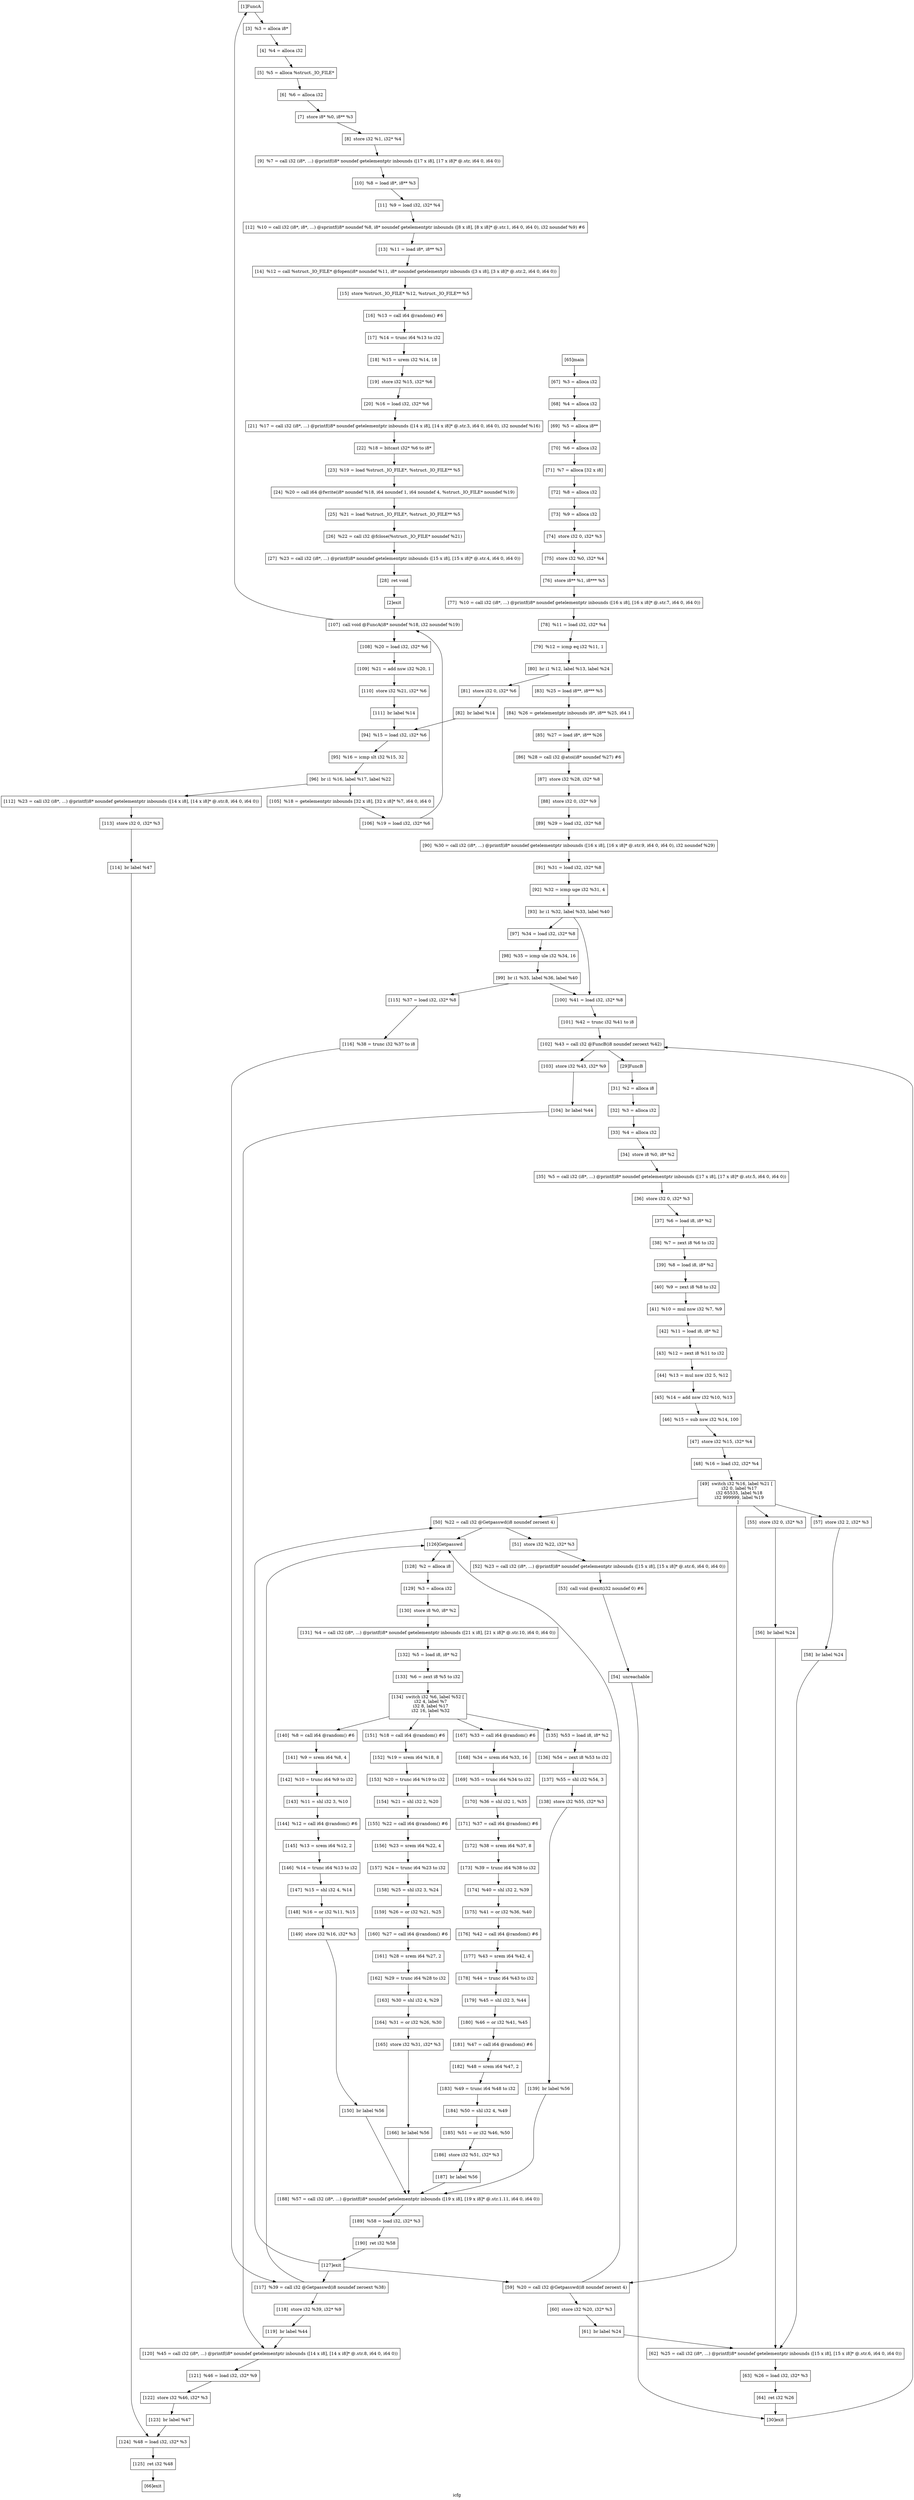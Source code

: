 digraph "icfg"{
	label="icfg";


	// Define the nodes
	N1 [shape=rectangle, color=black,label="[1]FuncA"];
	N2 [shape=rectangle, color=black,label="[2]exit"];
	N3 [shape=rectangle, color=black,label="[3]  %3 = alloca i8*"];
	N4 [shape=rectangle, color=black,label="[4]  %4 = alloca i32"];
	N5 [shape=rectangle, color=black,label="[5]  %5 = alloca %struct._IO_FILE*"];
	N6 [shape=rectangle, color=black,label="[6]  %6 = alloca i32"];
	N7 [shape=rectangle, color=black,label="[7]  store i8* %0, i8** %3"];
	N8 [shape=rectangle, color=black,label="[8]  store i32 %1, i32* %4"];
	N9 [shape=rectangle, color=black,label="[9]  %7 = call i32 (i8*, ...) @printf(i8* noundef getelementptr inbounds ([17 x i8], [17 x i8]* @.str, i64 0, i64 0))"];
	N10 [shape=rectangle, color=black,label="[10]  %8 = load i8*, i8** %3"];
	N11 [shape=rectangle, color=black,label="[11]  %9 = load i32, i32* %4"];
	N12 [shape=rectangle, color=black,label="[12]  %10 = call i32 (i8*, i8*, ...) @sprintf(i8* noundef %8, i8* noundef getelementptr inbounds ([8 x i8], [8 x i8]* @.str.1, i64 0, i64 0), i32 noundef %9) #6"];
	N13 [shape=rectangle, color=black,label="[13]  %11 = load i8*, i8** %3"];
	N14 [shape=rectangle, color=black,label="[14]  %12 = call %struct._IO_FILE* @fopen(i8* noundef %11, i8* noundef getelementptr inbounds ([3 x i8], [3 x i8]* @.str.2, i64 0, i64 0))"];
	N15 [shape=rectangle, color=black,label="[15]  store %struct._IO_FILE* %12, %struct._IO_FILE** %5"];
	N16 [shape=rectangle, color=black,label="[16]  %13 = call i64 @random() #6"];
	N17 [shape=rectangle, color=black,label="[17]  %14 = trunc i64 %13 to i32"];
	N18 [shape=rectangle, color=black,label="[18]  %15 = urem i32 %14, 18"];
	N19 [shape=rectangle, color=black,label="[19]  store i32 %15, i32* %6"];
	N20 [shape=rectangle, color=black,label="[20]  %16 = load i32, i32* %6"];
	N21 [shape=rectangle, color=black,label="[21]  %17 = call i32 (i8*, ...) @printf(i8* noundef getelementptr inbounds ([14 x i8], [14 x i8]* @.str.3, i64 0, i64 0), i32 noundef %16)"];
	N22 [shape=rectangle, color=black,label="[22]  %18 = bitcast i32* %6 to i8*"];
	N23 [shape=rectangle, color=black,label="[23]  %19 = load %struct._IO_FILE*, %struct._IO_FILE** %5"];
	N24 [shape=rectangle, color=black,label="[24]  %20 = call i64 @fwrite(i8* noundef %18, i64 noundef 1, i64 noundef 4, %struct._IO_FILE* noundef %19)"];
	N25 [shape=rectangle, color=black,label="[25]  %21 = load %struct._IO_FILE*, %struct._IO_FILE** %5"];
	N26 [shape=rectangle, color=black,label="[26]  %22 = call i32 @fclose(%struct._IO_FILE* noundef %21)"];
	N27 [shape=rectangle, color=black,label="[27]  %23 = call i32 (i8*, ...) @printf(i8* noundef getelementptr inbounds ([15 x i8], [15 x i8]* @.str.4, i64 0, i64 0))"];
	N28 [shape=rectangle, color=black,label="[28]  ret void"];
	N29 [shape=rectangle, color=black,label="[29]FuncB"];
	N30 [shape=rectangle, color=black,label="[30]exit"];
	N31 [shape=rectangle, color=black,label="[31]  %2 = alloca i8"];
	N32 [shape=rectangle, color=black,label="[32]  %3 = alloca i32"];
	N33 [shape=rectangle, color=black,label="[33]  %4 = alloca i32"];
	N34 [shape=rectangle, color=black,label="[34]  store i8 %0, i8* %2"];
	N35 [shape=rectangle, color=black,label="[35]  %5 = call i32 (i8*, ...) @printf(i8* noundef getelementptr inbounds ([17 x i8], [17 x i8]* @.str.5, i64 0, i64 0))"];
	N36 [shape=rectangle, color=black,label="[36]  store i32 0, i32* %3"];
	N37 [shape=rectangle, color=black,label="[37]  %6 = load i8, i8* %2"];
	N38 [shape=rectangle, color=black,label="[38]  %7 = zext i8 %6 to i32"];
	N39 [shape=rectangle, color=black,label="[39]  %8 = load i8, i8* %2"];
	N40 [shape=rectangle, color=black,label="[40]  %9 = zext i8 %8 to i32"];
	N41 [shape=rectangle, color=black,label="[41]  %10 = mul nsw i32 %7, %9"];
	N42 [shape=rectangle, color=black,label="[42]  %11 = load i8, i8* %2"];
	N43 [shape=rectangle, color=black,label="[43]  %12 = zext i8 %11 to i32"];
	N44 [shape=rectangle, color=black,label="[44]  %13 = mul nsw i32 5, %12"];
	N45 [shape=rectangle, color=black,label="[45]  %14 = add nsw i32 %10, %13"];
	N46 [shape=rectangle, color=black,label="[46]  %15 = sub nsw i32 %14, 100"];
	N47 [shape=rectangle, color=black,label="[47]  store i32 %15, i32* %4"];
	N48 [shape=rectangle, color=black,label="[48]  %16 = load i32, i32* %4"];
	N49 [shape=rectangle, color=black,label="[49]  switch i32 %16, label %21 [
    i32 0, label %17
    i32 65535, label %18
    i32 999999, label %19
  ]"];
	N50 [shape=rectangle, color=black,label="[50]  %22 = call i32 @Getpasswd(i8 noundef zeroext 4)"];
	N51 [shape=rectangle, color=black,label="[51]  store i32 %22, i32* %3"];
	N52 [shape=rectangle, color=black,label="[52]  %23 = call i32 (i8*, ...) @printf(i8* noundef getelementptr inbounds ([15 x i8], [15 x i8]* @.str.6, i64 0, i64 0))"];
	N53 [shape=rectangle, color=black,label="[53]  call void @exit(i32 noundef 0) #6"];
	N54 [shape=rectangle, color=black,label="[54]  unreachable"];
	N55 [shape=rectangle, color=black,label="[55]  store i32 0, i32* %3"];
	N56 [shape=rectangle, color=black,label="[56]  br label %24"];
	N57 [shape=rectangle, color=black,label="[57]  store i32 2, i32* %3"];
	N58 [shape=rectangle, color=black,label="[58]  br label %24"];
	N59 [shape=rectangle, color=black,label="[59]  %20 = call i32 @Getpasswd(i8 noundef zeroext 4)"];
	N60 [shape=rectangle, color=black,label="[60]  store i32 %20, i32* %3"];
	N61 [shape=rectangle, color=black,label="[61]  br label %24"];
	N62 [shape=rectangle, color=black,label="[62]  %25 = call i32 (i8*, ...) @printf(i8* noundef getelementptr inbounds ([15 x i8], [15 x i8]* @.str.6, i64 0, i64 0))"];
	N63 [shape=rectangle, color=black,label="[63]  %26 = load i32, i32* %3"];
	N64 [shape=rectangle, color=black,label="[64]  ret i32 %26"];
	N65 [shape=rectangle, color=black,label="[65]main"];
	N66 [shape=rectangle, color=black,label="[66]exit"];
	N67 [shape=rectangle, color=black,label="[67]  %3 = alloca i32"];
	N68 [shape=rectangle, color=black,label="[68]  %4 = alloca i32"];
	N69 [shape=rectangle, color=black,label="[69]  %5 = alloca i8**"];
	N70 [shape=rectangle, color=black,label="[70]  %6 = alloca i32"];
	N71 [shape=rectangle, color=black,label="[71]  %7 = alloca [32 x i8]"];
	N72 [shape=rectangle, color=black,label="[72]  %8 = alloca i32"];
	N73 [shape=rectangle, color=black,label="[73]  %9 = alloca i32"];
	N74 [shape=rectangle, color=black,label="[74]  store i32 0, i32* %3"];
	N75 [shape=rectangle, color=black,label="[75]  store i32 %0, i32* %4"];
	N76 [shape=rectangle, color=black,label="[76]  store i8** %1, i8*** %5"];
	N77 [shape=rectangle, color=black,label="[77]  %10 = call i32 (i8*, ...) @printf(i8* noundef getelementptr inbounds ([16 x i8], [16 x i8]* @.str.7, i64 0, i64 0))"];
	N78 [shape=rectangle, color=black,label="[78]  %11 = load i32, i32* %4"];
	N79 [shape=rectangle, color=black,label="[79]  %12 = icmp eq i32 %11, 1"];
	N80 [shape=rectangle, color=black,label="[80]  br i1 %12, label %13, label %24"];
	N81 [shape=rectangle, color=black,label="[81]  store i32 0, i32* %6"];
	N82 [shape=rectangle, color=black,label="[82]  br label %14"];
	N83 [shape=rectangle, color=black,label="[83]  %25 = load i8**, i8*** %5"];
	N84 [shape=rectangle, color=black,label="[84]  %26 = getelementptr inbounds i8*, i8** %25, i64 1"];
	N85 [shape=rectangle, color=black,label="[85]  %27 = load i8*, i8** %26"];
	N86 [shape=rectangle, color=black,label="[86]  %28 = call i32 @atoi(i8* noundef %27) #6"];
	N87 [shape=rectangle, color=black,label="[87]  store i32 %28, i32* %8"];
	N88 [shape=rectangle, color=black,label="[88]  store i32 0, i32* %9"];
	N89 [shape=rectangle, color=black,label="[89]  %29 = load i32, i32* %8"];
	N90 [shape=rectangle, color=black,label="[90]  %30 = call i32 (i8*, ...) @printf(i8* noundef getelementptr inbounds ([16 x i8], [16 x i8]* @.str.9, i64 0, i64 0), i32 noundef %29)"];
	N91 [shape=rectangle, color=black,label="[91]  %31 = load i32, i32* %8"];
	N92 [shape=rectangle, color=black,label="[92]  %32 = icmp uge i32 %31, 4"];
	N93 [shape=rectangle, color=black,label="[93]  br i1 %32, label %33, label %40"];
	N94 [shape=rectangle, color=black,label="[94]  %15 = load i32, i32* %6"];
	N95 [shape=rectangle, color=black,label="[95]  %16 = icmp slt i32 %15, 32"];
	N96 [shape=rectangle, color=black,label="[96]  br i1 %16, label %17, label %22"];
	N97 [shape=rectangle, color=black,label="[97]  %34 = load i32, i32* %8"];
	N98 [shape=rectangle, color=black,label="[98]  %35 = icmp ule i32 %34, 16"];
	N99 [shape=rectangle, color=black,label="[99]  br i1 %35, label %36, label %40"];
	N100 [shape=rectangle, color=black,label="[100]  %41 = load i32, i32* %8"];
	N101 [shape=rectangle, color=black,label="[101]  %42 = trunc i32 %41 to i8"];
	N102 [shape=rectangle, color=black,label="[102]  %43 = call i32 @FuncB(i8 noundef zeroext %42)"];
	N103 [shape=rectangle, color=black,label="[103]  store i32 %43, i32* %9"];
	N104 [shape=rectangle, color=black,label="[104]  br label %44"];
	N105 [shape=rectangle, color=black,label="[105]  %18 = getelementptr inbounds [32 x i8], [32 x i8]* %7, i64 0, i64 0"];
	N106 [shape=rectangle, color=black,label="[106]  %19 = load i32, i32* %6"];
	N107 [shape=rectangle, color=black,label="[107]  call void @FuncA(i8* noundef %18, i32 noundef %19)"];
	N108 [shape=rectangle, color=black,label="[108]  %20 = load i32, i32* %6"];
	N109 [shape=rectangle, color=black,label="[109]  %21 = add nsw i32 %20, 1"];
	N110 [shape=rectangle, color=black,label="[110]  store i32 %21, i32* %6"];
	N111 [shape=rectangle, color=black,label="[111]  br label %14"];
	N112 [shape=rectangle, color=black,label="[112]  %23 = call i32 (i8*, ...) @printf(i8* noundef getelementptr inbounds ([14 x i8], [14 x i8]* @.str.8, i64 0, i64 0))"];
	N113 [shape=rectangle, color=black,label="[113]  store i32 0, i32* %3"];
	N114 [shape=rectangle, color=black,label="[114]  br label %47"];
	N115 [shape=rectangle, color=black,label="[115]  %37 = load i32, i32* %8"];
	N116 [shape=rectangle, color=black,label="[116]  %38 = trunc i32 %37 to i8"];
	N117 [shape=rectangle, color=black,label="[117]  %39 = call i32 @Getpasswd(i8 noundef zeroext %38)"];
	N118 [shape=rectangle, color=black,label="[118]  store i32 %39, i32* %9"];
	N119 [shape=rectangle, color=black,label="[119]  br label %44"];
	N120 [shape=rectangle, color=black,label="[120]  %45 = call i32 (i8*, ...) @printf(i8* noundef getelementptr inbounds ([14 x i8], [14 x i8]* @.str.8, i64 0, i64 0))"];
	N121 [shape=rectangle, color=black,label="[121]  %46 = load i32, i32* %9"];
	N122 [shape=rectangle, color=black,label="[122]  store i32 %46, i32* %3"];
	N123 [shape=rectangle, color=black,label="[123]  br label %47"];
	N124 [shape=rectangle, color=black,label="[124]  %48 = load i32, i32* %3"];
	N125 [shape=rectangle, color=black,label="[125]  ret i32 %48"];
	N126 [shape=rectangle, color=black,label="[126]Getpasswd"];
	N127 [shape=rectangle, color=black,label="[127]exit"];
	N128 [shape=rectangle, color=black,label="[128]  %2 = alloca i8"];
	N129 [shape=rectangle, color=black,label="[129]  %3 = alloca i32"];
	N130 [shape=rectangle, color=black,label="[130]  store i8 %0, i8* %2"];
	N131 [shape=rectangle, color=black,label="[131]  %4 = call i32 (i8*, ...) @printf(i8* noundef getelementptr inbounds ([21 x i8], [21 x i8]* @.str.10, i64 0, i64 0))"];
	N132 [shape=rectangle, color=black,label="[132]  %5 = load i8, i8* %2"];
	N133 [shape=rectangle, color=black,label="[133]  %6 = zext i8 %5 to i32"];
	N134 [shape=rectangle, color=black,label="[134]  switch i32 %6, label %52 [
    i32 4, label %7
    i32 8, label %17
    i32 16, label %32
  ]"];
	N135 [shape=rectangle, color=black,label="[135]  %53 = load i8, i8* %2"];
	N136 [shape=rectangle, color=black,label="[136]  %54 = zext i8 %53 to i32"];
	N137 [shape=rectangle, color=black,label="[137]  %55 = shl i32 %54, 3"];
	N138 [shape=rectangle, color=black,label="[138]  store i32 %55, i32* %3"];
	N139 [shape=rectangle, color=black,label="[139]  br label %56"];
	N140 [shape=rectangle, color=black,label="[140]  %8 = call i64 @random() #6"];
	N141 [shape=rectangle, color=black,label="[141]  %9 = srem i64 %8, 4"];
	N142 [shape=rectangle, color=black,label="[142]  %10 = trunc i64 %9 to i32"];
	N143 [shape=rectangle, color=black,label="[143]  %11 = shl i32 3, %10"];
	N144 [shape=rectangle, color=black,label="[144]  %12 = call i64 @random() #6"];
	N145 [shape=rectangle, color=black,label="[145]  %13 = srem i64 %12, 2"];
	N146 [shape=rectangle, color=black,label="[146]  %14 = trunc i64 %13 to i32"];
	N147 [shape=rectangle, color=black,label="[147]  %15 = shl i32 4, %14"];
	N148 [shape=rectangle, color=black,label="[148]  %16 = or i32 %11, %15"];
	N149 [shape=rectangle, color=black,label="[149]  store i32 %16, i32* %3"];
	N150 [shape=rectangle, color=black,label="[150]  br label %56"];
	N151 [shape=rectangle, color=black,label="[151]  %18 = call i64 @random() #6"];
	N152 [shape=rectangle, color=black,label="[152]  %19 = srem i64 %18, 8"];
	N153 [shape=rectangle, color=black,label="[153]  %20 = trunc i64 %19 to i32"];
	N154 [shape=rectangle, color=black,label="[154]  %21 = shl i32 2, %20"];
	N155 [shape=rectangle, color=black,label="[155]  %22 = call i64 @random() #6"];
	N156 [shape=rectangle, color=black,label="[156]  %23 = srem i64 %22, 4"];
	N157 [shape=rectangle, color=black,label="[157]  %24 = trunc i64 %23 to i32"];
	N158 [shape=rectangle, color=black,label="[158]  %25 = shl i32 3, %24"];
	N159 [shape=rectangle, color=black,label="[159]  %26 = or i32 %21, %25"];
	N160 [shape=rectangle, color=black,label="[160]  %27 = call i64 @random() #6"];
	N161 [shape=rectangle, color=black,label="[161]  %28 = srem i64 %27, 2"];
	N162 [shape=rectangle, color=black,label="[162]  %29 = trunc i64 %28 to i32"];
	N163 [shape=rectangle, color=black,label="[163]  %30 = shl i32 4, %29"];
	N164 [shape=rectangle, color=black,label="[164]  %31 = or i32 %26, %30"];
	N165 [shape=rectangle, color=black,label="[165]  store i32 %31, i32* %3"];
	N166 [shape=rectangle, color=black,label="[166]  br label %56"];
	N167 [shape=rectangle, color=black,label="[167]  %33 = call i64 @random() #6"];
	N168 [shape=rectangle, color=black,label="[168]  %34 = srem i64 %33, 16"];
	N169 [shape=rectangle, color=black,label="[169]  %35 = trunc i64 %34 to i32"];
	N170 [shape=rectangle, color=black,label="[170]  %36 = shl i32 1, %35"];
	N171 [shape=rectangle, color=black,label="[171]  %37 = call i64 @random() #6"];
	N172 [shape=rectangle, color=black,label="[172]  %38 = srem i64 %37, 8"];
	N173 [shape=rectangle, color=black,label="[173]  %39 = trunc i64 %38 to i32"];
	N174 [shape=rectangle, color=black,label="[174]  %40 = shl i32 2, %39"];
	N175 [shape=rectangle, color=black,label="[175]  %41 = or i32 %36, %40"];
	N176 [shape=rectangle, color=black,label="[176]  %42 = call i64 @random() #6"];
	N177 [shape=rectangle, color=black,label="[177]  %43 = srem i64 %42, 4"];
	N178 [shape=rectangle, color=black,label="[178]  %44 = trunc i64 %43 to i32"];
	N179 [shape=rectangle, color=black,label="[179]  %45 = shl i32 3, %44"];
	N180 [shape=rectangle, color=black,label="[180]  %46 = or i32 %41, %45"];
	N181 [shape=rectangle, color=black,label="[181]  %47 = call i64 @random() #6"];
	N182 [shape=rectangle, color=black,label="[182]  %48 = srem i64 %47, 2"];
	N183 [shape=rectangle, color=black,label="[183]  %49 = trunc i64 %48 to i32"];
	N184 [shape=rectangle, color=black,label="[184]  %50 = shl i32 4, %49"];
	N185 [shape=rectangle, color=black,label="[185]  %51 = or i32 %46, %50"];
	N186 [shape=rectangle, color=black,label="[186]  store i32 %51, i32* %3"];
	N187 [shape=rectangle, color=black,label="[187]  br label %56"];
	N188 [shape=rectangle, color=black,label="[188]  %57 = call i32 (i8*, ...) @printf(i8* noundef getelementptr inbounds ([19 x i8], [19 x i8]* @.str.1.11, i64 0, i64 0))"];
	N189 [shape=rectangle, color=black,label="[189]  %58 = load i32, i32* %3"];
	N190 [shape=rectangle, color=black,label="[190]  ret i32 %58"];


	// Define the edges
	N1 -> N3[color=black,label=""];
	N2 -> N107[color=black,label=""];
	N3 -> N4[color=black,label=""];
	N4 -> N5[color=black,label=""];
	N5 -> N6[color=black,label=""];
	N6 -> N7[color=black,label=""];
	N7 -> N8[color=black,label=""];
	N8 -> N9[color=black,label=""];
	N9 -> N10[color=black,label=""];
	N10 -> N11[color=black,label=""];
	N11 -> N12[color=black,label=""];
	N12 -> N13[color=black,label=""];
	N13 -> N14[color=black,label=""];
	N14 -> N15[color=black,label=""];
	N15 -> N16[color=black,label=""];
	N16 -> N17[color=black,label=""];
	N17 -> N18[color=black,label=""];
	N18 -> N19[color=black,label=""];
	N19 -> N20[color=black,label=""];
	N20 -> N21[color=black,label=""];
	N21 -> N22[color=black,label=""];
	N22 -> N23[color=black,label=""];
	N23 -> N24[color=black,label=""];
	N24 -> N25[color=black,label=""];
	N25 -> N26[color=black,label=""];
	N26 -> N27[color=black,label=""];
	N27 -> N28[color=black,label=""];
	N28 -> N2[color=black,label=""];
	N29 -> N31[color=black,label=""];
	N30 -> N102[color=black,label=""];
	N31 -> N32[color=black,label=""];
	N32 -> N33[color=black,label=""];
	N33 -> N34[color=black,label=""];
	N34 -> N35[color=black,label=""];
	N35 -> N36[color=black,label=""];
	N36 -> N37[color=black,label=""];
	N37 -> N38[color=black,label=""];
	N38 -> N39[color=black,label=""];
	N39 -> N40[color=black,label=""];
	N40 -> N41[color=black,label=""];
	N41 -> N42[color=black,label=""];
	N42 -> N43[color=black,label=""];
	N43 -> N44[color=black,label=""];
	N44 -> N45[color=black,label=""];
	N45 -> N46[color=black,label=""];
	N46 -> N47[color=black,label=""];
	N47 -> N48[color=black,label=""];
	N48 -> N49[color=black,label=""];
	N49 -> N50[color=black,label=""];
	N49 -> N55[color=black,label=""];
	N49 -> N57[color=black,label=""];
	N49 -> N59[color=black,label=""];
	N50 -> N51[color=black,label=""];
	N50 -> N126[color=black,label=""];
	N51 -> N52[color=black,label=""];
	N52 -> N53[color=black,label=""];
	N53 -> N54[color=black,label=""];
	N54 -> N30[color=black,label=""];
	N55 -> N56[color=black,label=""];
	N56 -> N62[color=black,label=""];
	N57 -> N58[color=black,label=""];
	N58 -> N62[color=black,label=""];
	N59 -> N60[color=black,label=""];
	N59 -> N126[color=black,label=""];
	N60 -> N61[color=black,label=""];
	N61 -> N62[color=black,label=""];
	N62 -> N63[color=black,label=""];
	N63 -> N64[color=black,label=""];
	N64 -> N30[color=black,label=""];
	N65 -> N67[color=black,label=""];
	N67 -> N68[color=black,label=""];
	N68 -> N69[color=black,label=""];
	N69 -> N70[color=black,label=""];
	N70 -> N71[color=black,label=""];
	N71 -> N72[color=black,label=""];
	N72 -> N73[color=black,label=""];
	N73 -> N74[color=black,label=""];
	N74 -> N75[color=black,label=""];
	N75 -> N76[color=black,label=""];
	N76 -> N77[color=black,label=""];
	N77 -> N78[color=black,label=""];
	N78 -> N79[color=black,label=""];
	N79 -> N80[color=black,label=""];
	N80 -> N81[color=black,label=""];
	N80 -> N83[color=black,label=""];
	N81 -> N82[color=black,label=""];
	N82 -> N94[color=black,label=""];
	N83 -> N84[color=black,label=""];
	N84 -> N85[color=black,label=""];
	N85 -> N86[color=black,label=""];
	N86 -> N87[color=black,label=""];
	N87 -> N88[color=black,label=""];
	N88 -> N89[color=black,label=""];
	N89 -> N90[color=black,label=""];
	N90 -> N91[color=black,label=""];
	N91 -> N92[color=black,label=""];
	N92 -> N93[color=black,label=""];
	N93 -> N97[color=black,label=""];
	N93 -> N100[color=black,label=""];
	N94 -> N95[color=black,label=""];
	N95 -> N96[color=black,label=""];
	N96 -> N105[color=black,label=""];
	N96 -> N112[color=black,label=""];
	N97 -> N98[color=black,label=""];
	N98 -> N99[color=black,label=""];
	N99 -> N100[color=black,label=""];
	N99 -> N115[color=black,label=""];
	N100 -> N101[color=black,label=""];
	N101 -> N102[color=black,label=""];
	N102 -> N29[color=black,label=""];
	N102 -> N103[color=black,label=""];
	N103 -> N104[color=black,label=""];
	N104 -> N120[color=black,label=""];
	N105 -> N106[color=black,label=""];
	N106 -> N107[color=black,label=""];
	N107 -> N1[color=black,label=""];
	N107 -> N108[color=black,label=""];
	N108 -> N109[color=black,label=""];
	N109 -> N110[color=black,label=""];
	N110 -> N111[color=black,label=""];
	N111 -> N94[color=black,label=""];
	N112 -> N113[color=black,label=""];
	N113 -> N114[color=black,label=""];
	N114 -> N124[color=black,label=""];
	N115 -> N116[color=black,label=""];
	N116 -> N117[color=black,label=""];
	N117 -> N118[color=black,label=""];
	N117 -> N126[color=black,label=""];
	N118 -> N119[color=black,label=""];
	N119 -> N120[color=black,label=""];
	N120 -> N121[color=black,label=""];
	N121 -> N122[color=black,label=""];
	N122 -> N123[color=black,label=""];
	N123 -> N124[color=black,label=""];
	N124 -> N125[color=black,label=""];
	N125 -> N66[color=black,label=""];
	N126 -> N128[color=black,label=""];
	N127 -> N50[color=black,label=""];
	N127 -> N59[color=black,label=""];
	N127 -> N117[color=black,label=""];
	N128 -> N129[color=black,label=""];
	N129 -> N130[color=black,label=""];
	N130 -> N131[color=black,label=""];
	N131 -> N132[color=black,label=""];
	N132 -> N133[color=black,label=""];
	N133 -> N134[color=black,label=""];
	N134 -> N135[color=black,label=""];
	N134 -> N140[color=black,label=""];
	N134 -> N151[color=black,label=""];
	N134 -> N167[color=black,label=""];
	N135 -> N136[color=black,label=""];
	N136 -> N137[color=black,label=""];
	N137 -> N138[color=black,label=""];
	N138 -> N139[color=black,label=""];
	N139 -> N188[color=black,label=""];
	N140 -> N141[color=black,label=""];
	N141 -> N142[color=black,label=""];
	N142 -> N143[color=black,label=""];
	N143 -> N144[color=black,label=""];
	N144 -> N145[color=black,label=""];
	N145 -> N146[color=black,label=""];
	N146 -> N147[color=black,label=""];
	N147 -> N148[color=black,label=""];
	N148 -> N149[color=black,label=""];
	N149 -> N150[color=black,label=""];
	N150 -> N188[color=black,label=""];
	N151 -> N152[color=black,label=""];
	N152 -> N153[color=black,label=""];
	N153 -> N154[color=black,label=""];
	N154 -> N155[color=black,label=""];
	N155 -> N156[color=black,label=""];
	N156 -> N157[color=black,label=""];
	N157 -> N158[color=black,label=""];
	N158 -> N159[color=black,label=""];
	N159 -> N160[color=black,label=""];
	N160 -> N161[color=black,label=""];
	N161 -> N162[color=black,label=""];
	N162 -> N163[color=black,label=""];
	N163 -> N164[color=black,label=""];
	N164 -> N165[color=black,label=""];
	N165 -> N166[color=black,label=""];
	N166 -> N188[color=black,label=""];
	N167 -> N168[color=black,label=""];
	N168 -> N169[color=black,label=""];
	N169 -> N170[color=black,label=""];
	N170 -> N171[color=black,label=""];
	N171 -> N172[color=black,label=""];
	N172 -> N173[color=black,label=""];
	N173 -> N174[color=black,label=""];
	N174 -> N175[color=black,label=""];
	N175 -> N176[color=black,label=""];
	N176 -> N177[color=black,label=""];
	N177 -> N178[color=black,label=""];
	N178 -> N179[color=black,label=""];
	N179 -> N180[color=black,label=""];
	N180 -> N181[color=black,label=""];
	N181 -> N182[color=black,label=""];
	N182 -> N183[color=black,label=""];
	N183 -> N184[color=black,label=""];
	N184 -> N185[color=black,label=""];
	N185 -> N186[color=black,label=""];
	N186 -> N187[color=black,label=""];
	N187 -> N188[color=black,label=""];
	N188 -> N189[color=black,label=""];
	N189 -> N190[color=black,label=""];
	N190 -> N127[color=black,label=""];
}
